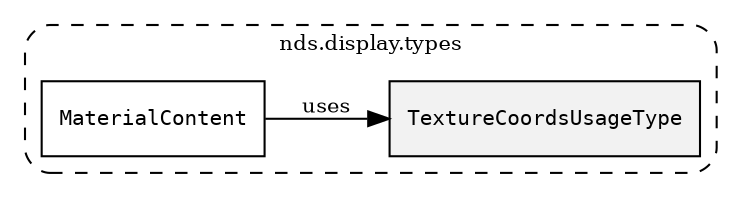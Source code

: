 /**
 * This dot file creates symbol collaboration diagram for TextureCoordsUsageType.
 */
digraph ZSERIO
{
    node [shape=box, fontsize=10];
    rankdir="LR";
    fontsize=10;
    tooltip="TextureCoordsUsageType collaboration diagram";

    subgraph "cluster_nds.display.types"
    {
        style="dashed, rounded";
        label="nds.display.types";
        tooltip="Package nds.display.types";
        href="../../../content/packages/nds.display.types.html#Package-nds-display-types";
        target="_parent";

        "TextureCoordsUsageType" [style="filled", fillcolor="#0000000D", target="_parent", label=<<font face="monospace"><table align="center" border="0" cellspacing="0" cellpadding="0"><tr><td href="../../../content/packages/nds.display.types.html#Enum-TextureCoordsUsageType" title="Enum defined in nds.display.types">TextureCoordsUsageType</td></tr></table></font>>];
        "MaterialContent" [target="_parent", label=<<font face="monospace"><table align="center" border="0" cellspacing="0" cellpadding="0"><tr><td href="../../../content/packages/nds.display.types.html#Structure-MaterialContent" title="Structure defined in nds.display.types">MaterialContent</td></tr></table></font>>];
    }

    "MaterialContent" -> "TextureCoordsUsageType" [label="uses", fontsize=10];
}

